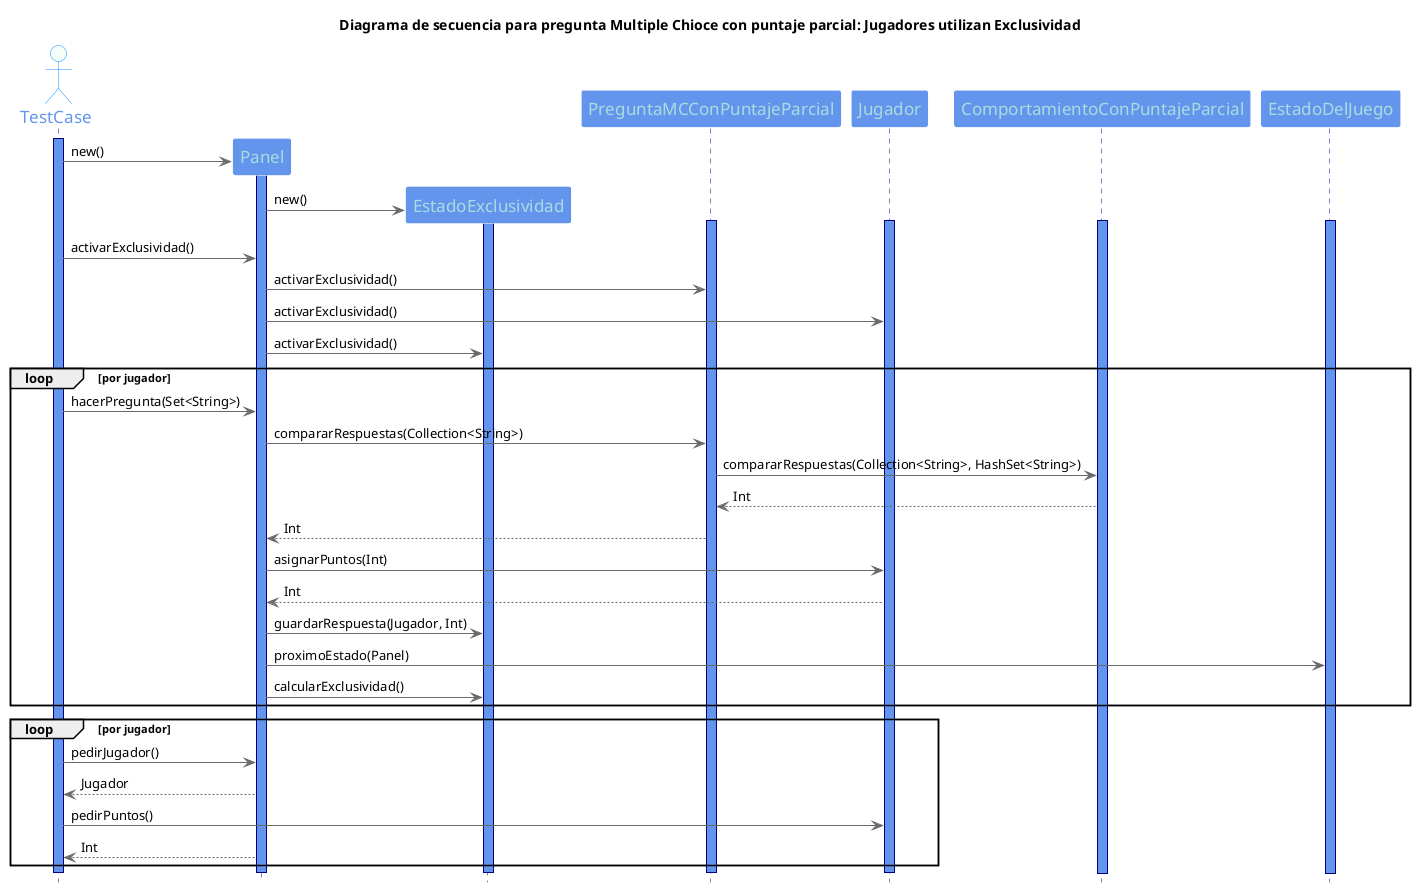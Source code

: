 @startuml

title Diagrama de secuencia para pregunta Multiple Chioce con puntaje parcial: Jugadores utilizan Exclusividad

hide footbox
skinparam backgroundColor white

skinparam sequence {
ArrowColor DimGray
ActorBorderColor DodgerBlue
LifeLineBorderColor Navy
LifeLineBackgroundColor CornflowerBlue
ParticipantBorderColor LighSlateGray
ParticipantBackgroundColor CornflowerBlue
ParticipantFontName Impact
ParticipantFontSize 17
ParticipantFontColor #A9DCDF
ActorBackgroundColor mintCream
ActorFontColor CornflowerBlue
ActorFontSize 17
ActorFontName Aapex
}

actor TestCase
activate TestCase

create Panel
TestCase -> Panel : new()
activate Panel
create EstadoExclusividad
Panel -> EstadoExclusividad: new()
activate EstadoExclusividad

Participant PreguntaMCConPuntajeParcial
activate PreguntaMCConPuntajeParcial
Participant Jugador
activate Jugador
Participant ComportamientoConPuntajeParcial
activate ComportamientoConPuntajeParcial
Participant EstadoDelJuego
activate EstadoDelJuego

TestCase -> Panel: activarExclusividad()
Panel -> PreguntaMCConPuntajeParcial:activarExclusividad()
Panel -> Jugador:activarExclusividad()
Panel -> EstadoExclusividad:activarExclusividad()

loop por jugador
TestCase -> Panel: hacerPregunta(Set<String>)
Panel -> PreguntaMCConPuntajeParcial: compararRespuestas(Collection<String>)
PreguntaMCConPuntajeParcial -> ComportamientoConPuntajeParcial: compararRespuestas(Collection<String>, HashSet<String>)
ComportamientoConPuntajeParcial --> PreguntaMCConPuntajeParcial: Int
PreguntaMCConPuntajeParcial --> Panel: Int
Panel -> Jugador: asignarPuntos(Int)
Jugador --> Panel: Int
Panel -> EstadoExclusividad: guardarRespuesta(Jugador, Int)
Panel -> EstadoDelJuego: proximoEstado(Panel)
Panel -> EstadoExclusividad: calcularExclusividad()
end loop
loop por jugador
TestCase -> Panel: pedirJugador()
Panel --> TestCase: Jugador
TestCase -> Jugador: pedirPuntos()
Panel --> TestCase: Int
end loop


deactivate EstadoExclusividad
deactivate PreguntaMCConPuntajeParcial
deactivate Jugador
deactivate Panel
deactivate TestCase

@enduml